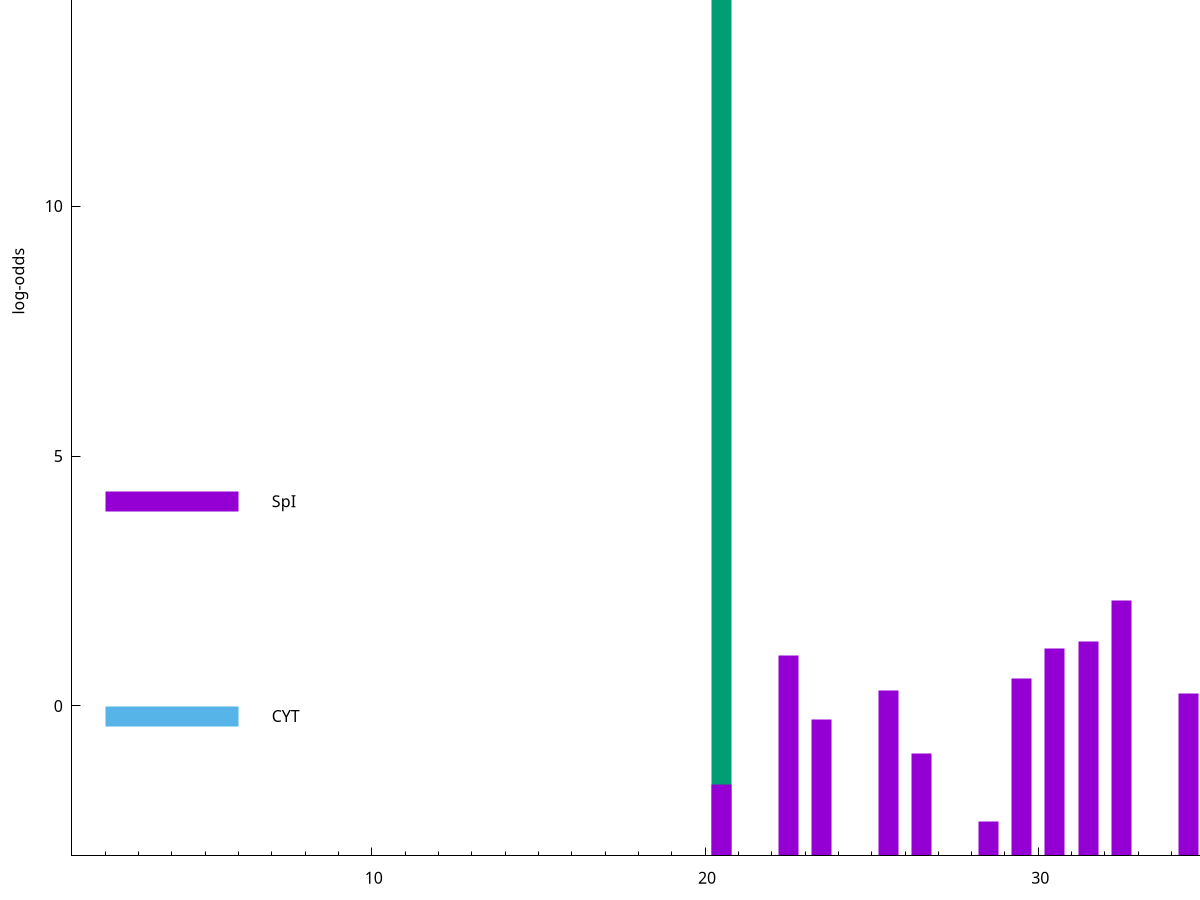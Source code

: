 set title "LipoP predictions for SRR4017833.gff"
set size 2., 1.4
set xrange [1:70] 
set mxtics 10
set yrange [-3:20]
set y2range [0:23]
set ylabel "log-odds"
set term postscript eps color solid "Helvetica" 30
set output "SRR4017833.gff173.eps"
set arrow from 2,14.7591 to 6,14.7591 nohead lt 2 lw 20
set label "SpII" at 7,14.7591
set arrow from 2,4.09444 to 6,4.09444 nohead lt 1 lw 20
set label "SpI" at 7,4.09444
set arrow from 2,-0.200913 to 6,-0.200913 nohead lt 3 lw 20
set label "CYT" at 7,-0.200913
set arrow from 2,14.7591 to 6,14.7591 nohead lt 2 lw 20
set label "SpII" at 7,14.7591
# NOTE: The scores below are the log-odds scores with the threshold
# NOTE: subtracted (a hack to make gnuplot make the histogram all
# NOTE: look nice).
plot "-" axes x1y2 title "" with impulses lt 2 lw 20, "-" axes x1y2 title "" with impulses lt 1 lw 20
20.500000 17.759100
e
32.500000 5.117030
31.500000 4.294110
30.500000 4.152150
22.500000 4.012430
29.500000 3.557990
25.500000 3.314421
34.500000 3.250411
23.500000 2.731821
26.500000 2.047655
20.500000 1.437770
28.500000 0.686250
e
exit
